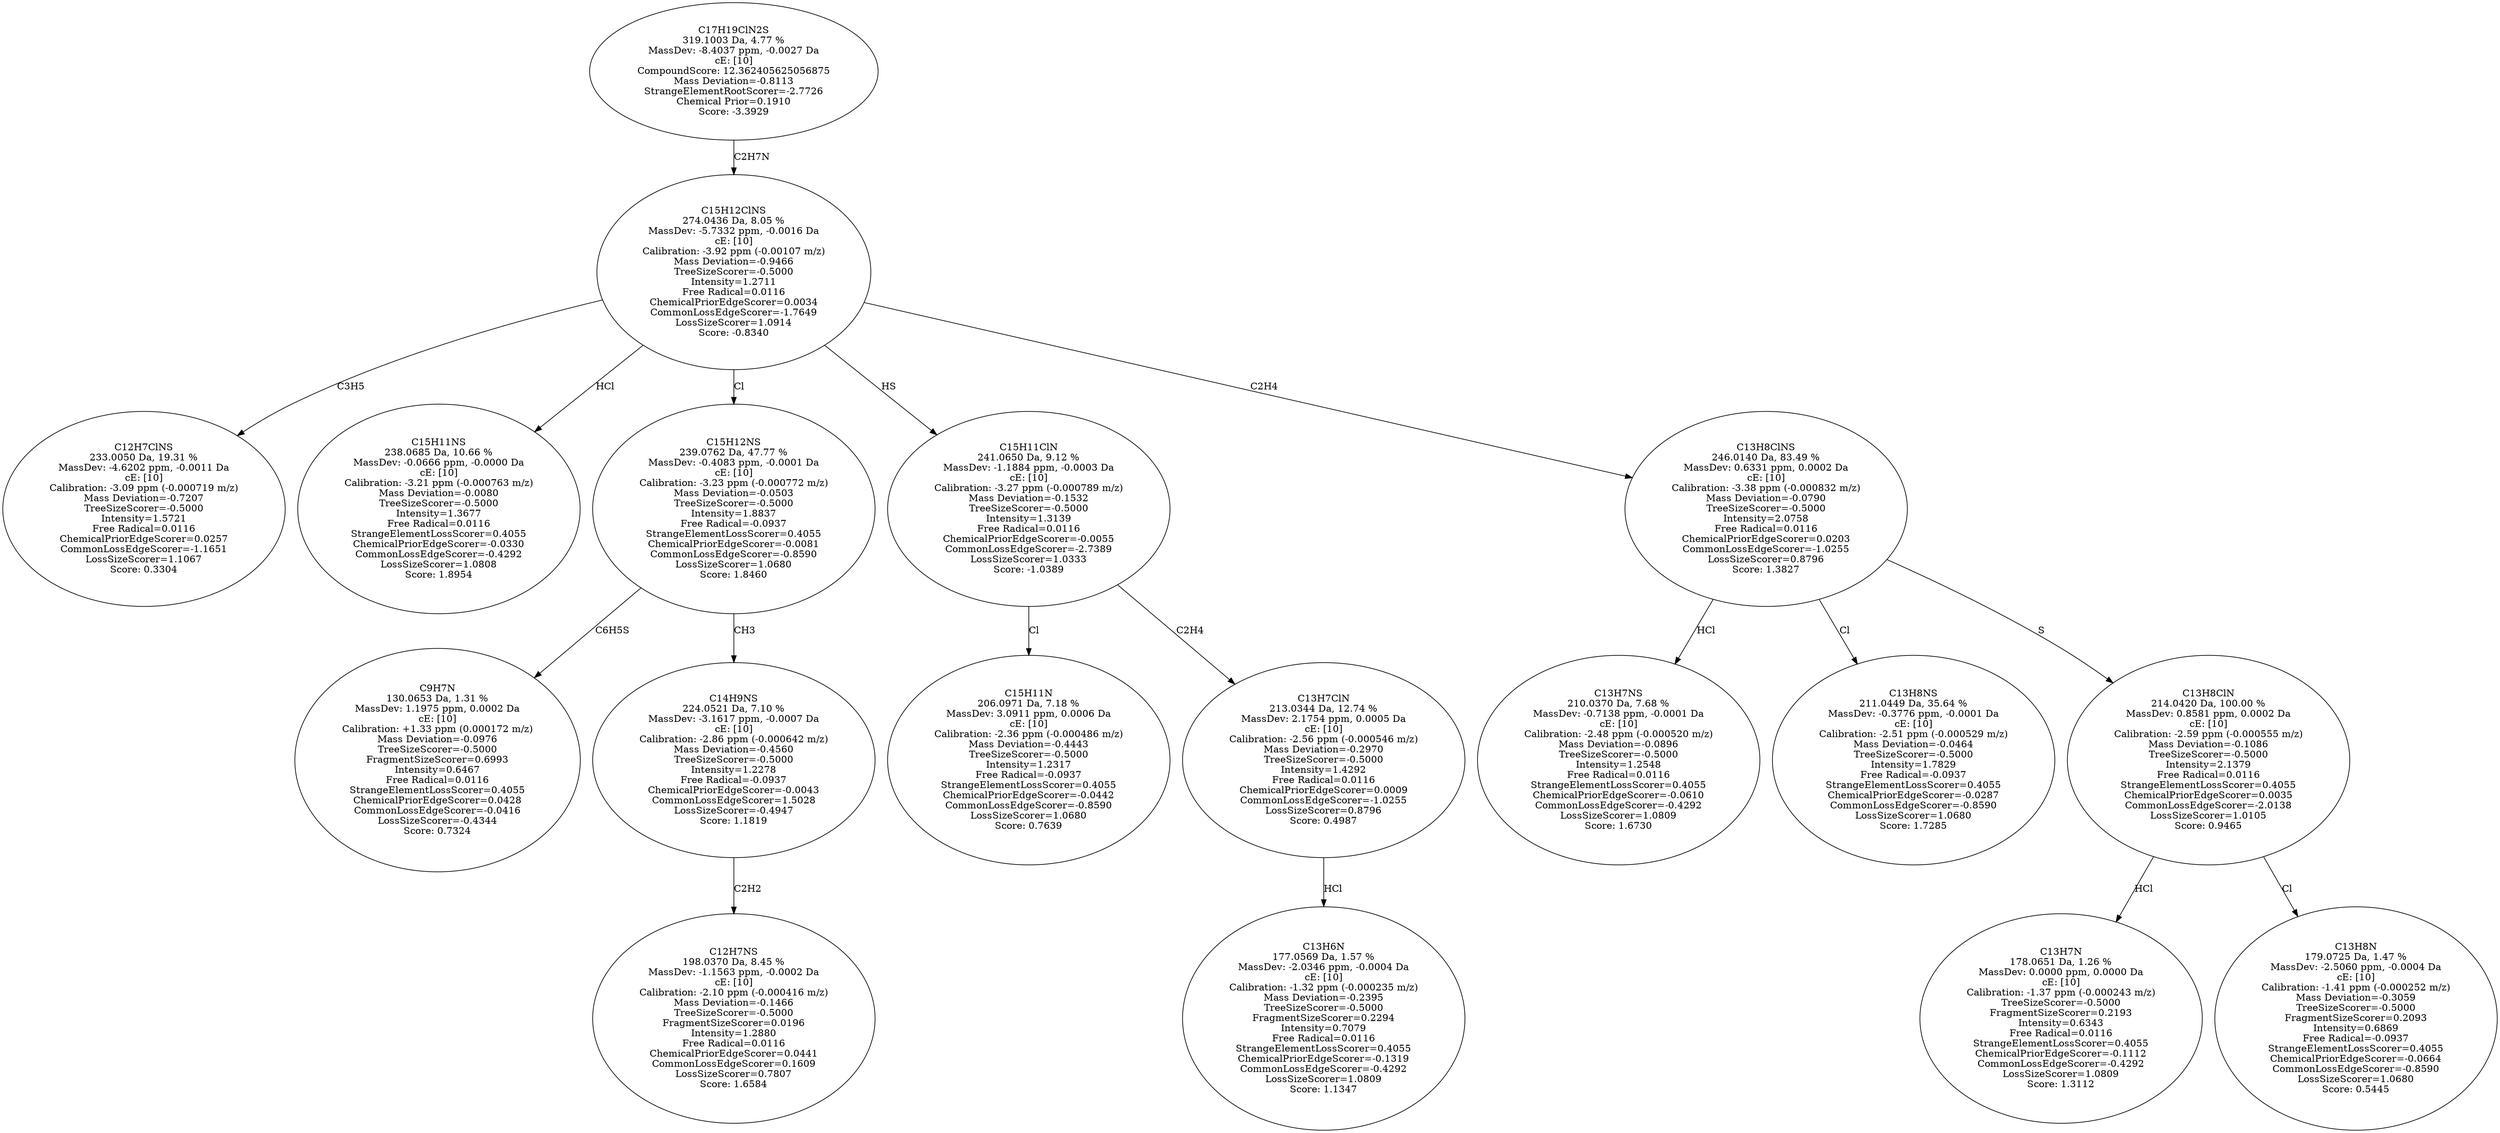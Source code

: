 strict digraph {
v1 [label="C12H7ClNS\n233.0050 Da, 19.31 %\nMassDev: -4.6202 ppm, -0.0011 Da\ncE: [10]\nCalibration: -3.09 ppm (-0.000719 m/z)\nMass Deviation=-0.7207\nTreeSizeScorer=-0.5000\nIntensity=1.5721\nFree Radical=0.0116\nChemicalPriorEdgeScorer=0.0257\nCommonLossEdgeScorer=-1.1651\nLossSizeScorer=1.1067\nScore: 0.3304"];
v2 [label="C15H11NS\n238.0685 Da, 10.66 %\nMassDev: -0.0666 ppm, -0.0000 Da\ncE: [10]\nCalibration: -3.21 ppm (-0.000763 m/z)\nMass Deviation=-0.0080\nTreeSizeScorer=-0.5000\nIntensity=1.3677\nFree Radical=0.0116\nStrangeElementLossScorer=0.4055\nChemicalPriorEdgeScorer=-0.0330\nCommonLossEdgeScorer=-0.4292\nLossSizeScorer=1.0808\nScore: 1.8954"];
v3 [label="C9H7N\n130.0653 Da, 1.31 %\nMassDev: 1.1975 ppm, 0.0002 Da\ncE: [10]\nCalibration: +1.33 ppm (0.000172 m/z)\nMass Deviation=-0.0976\nTreeSizeScorer=-0.5000\nFragmentSizeScorer=0.6993\nIntensity=0.6467\nFree Radical=0.0116\nStrangeElementLossScorer=0.4055\nChemicalPriorEdgeScorer=0.0428\nCommonLossEdgeScorer=-0.0416\nLossSizeScorer=-0.4344\nScore: 0.7324"];
v4 [label="C12H7NS\n198.0370 Da, 8.45 %\nMassDev: -1.1563 ppm, -0.0002 Da\ncE: [10]\nCalibration: -2.10 ppm (-0.000416 m/z)\nMass Deviation=-0.1466\nTreeSizeScorer=-0.5000\nFragmentSizeScorer=0.0196\nIntensity=1.2880\nFree Radical=0.0116\nChemicalPriorEdgeScorer=0.0441\nCommonLossEdgeScorer=0.1609\nLossSizeScorer=0.7807\nScore: 1.6584"];
v5 [label="C14H9NS\n224.0521 Da, 7.10 %\nMassDev: -3.1617 ppm, -0.0007 Da\ncE: [10]\nCalibration: -2.86 ppm (-0.000642 m/z)\nMass Deviation=-0.4560\nTreeSizeScorer=-0.5000\nIntensity=1.2278\nFree Radical=-0.0937\nChemicalPriorEdgeScorer=-0.0043\nCommonLossEdgeScorer=1.5028\nLossSizeScorer=-0.4947\nScore: 1.1819"];
v6 [label="C15H12NS\n239.0762 Da, 47.77 %\nMassDev: -0.4083 ppm, -0.0001 Da\ncE: [10]\nCalibration: -3.23 ppm (-0.000772 m/z)\nMass Deviation=-0.0503\nTreeSizeScorer=-0.5000\nIntensity=1.8837\nFree Radical=-0.0937\nStrangeElementLossScorer=0.4055\nChemicalPriorEdgeScorer=-0.0081\nCommonLossEdgeScorer=-0.8590\nLossSizeScorer=1.0680\nScore: 1.8460"];
v7 [label="C15H11N\n206.0971 Da, 7.18 %\nMassDev: 3.0911 ppm, 0.0006 Da\ncE: [10]\nCalibration: -2.36 ppm (-0.000486 m/z)\nMass Deviation=-0.4443\nTreeSizeScorer=-0.5000\nIntensity=1.2317\nFree Radical=-0.0937\nStrangeElementLossScorer=0.4055\nChemicalPriorEdgeScorer=-0.0442\nCommonLossEdgeScorer=-0.8590\nLossSizeScorer=1.0680\nScore: 0.7639"];
v8 [label="C13H6N\n177.0569 Da, 1.57 %\nMassDev: -2.0346 ppm, -0.0004 Da\ncE: [10]\nCalibration: -1.32 ppm (-0.000235 m/z)\nMass Deviation=-0.2395\nTreeSizeScorer=-0.5000\nFragmentSizeScorer=0.2294\nIntensity=0.7079\nFree Radical=0.0116\nStrangeElementLossScorer=0.4055\nChemicalPriorEdgeScorer=-0.1319\nCommonLossEdgeScorer=-0.4292\nLossSizeScorer=1.0809\nScore: 1.1347"];
v9 [label="C13H7ClN\n213.0344 Da, 12.74 %\nMassDev: 2.1754 ppm, 0.0005 Da\ncE: [10]\nCalibration: -2.56 ppm (-0.000546 m/z)\nMass Deviation=-0.2970\nTreeSizeScorer=-0.5000\nIntensity=1.4292\nFree Radical=0.0116\nChemicalPriorEdgeScorer=0.0009\nCommonLossEdgeScorer=-1.0255\nLossSizeScorer=0.8796\nScore: 0.4987"];
v10 [label="C15H11ClN\n241.0650 Da, 9.12 %\nMassDev: -1.1884 ppm, -0.0003 Da\ncE: [10]\nCalibration: -3.27 ppm (-0.000789 m/z)\nMass Deviation=-0.1532\nTreeSizeScorer=-0.5000\nIntensity=1.3139\nFree Radical=0.0116\nChemicalPriorEdgeScorer=-0.0055\nCommonLossEdgeScorer=-2.7389\nLossSizeScorer=1.0333\nScore: -1.0389"];
v11 [label="C13H7NS\n210.0370 Da, 7.68 %\nMassDev: -0.7138 ppm, -0.0001 Da\ncE: [10]\nCalibration: -2.48 ppm (-0.000520 m/z)\nMass Deviation=-0.0896\nTreeSizeScorer=-0.5000\nIntensity=1.2548\nFree Radical=0.0116\nStrangeElementLossScorer=0.4055\nChemicalPriorEdgeScorer=-0.0610\nCommonLossEdgeScorer=-0.4292\nLossSizeScorer=1.0809\nScore: 1.6730"];
v12 [label="C13H8NS\n211.0449 Da, 35.64 %\nMassDev: -0.3776 ppm, -0.0001 Da\ncE: [10]\nCalibration: -2.51 ppm (-0.000529 m/z)\nMass Deviation=-0.0464\nTreeSizeScorer=-0.5000\nIntensity=1.7829\nFree Radical=-0.0937\nStrangeElementLossScorer=0.4055\nChemicalPriorEdgeScorer=-0.0287\nCommonLossEdgeScorer=-0.8590\nLossSizeScorer=1.0680\nScore: 1.7285"];
v13 [label="C13H7N\n178.0651 Da, 1.26 %\nMassDev: 0.0000 ppm, 0.0000 Da\ncE: [10]\nCalibration: -1.37 ppm (-0.000243 m/z)\nTreeSizeScorer=-0.5000\nFragmentSizeScorer=0.2193\nIntensity=0.6343\nFree Radical=0.0116\nStrangeElementLossScorer=0.4055\nChemicalPriorEdgeScorer=-0.1112\nCommonLossEdgeScorer=-0.4292\nLossSizeScorer=1.0809\nScore: 1.3112"];
v14 [label="C13H8N\n179.0725 Da, 1.47 %\nMassDev: -2.5060 ppm, -0.0004 Da\ncE: [10]\nCalibration: -1.41 ppm (-0.000252 m/z)\nMass Deviation=-0.3059\nTreeSizeScorer=-0.5000\nFragmentSizeScorer=0.2093\nIntensity=0.6869\nFree Radical=-0.0937\nStrangeElementLossScorer=0.4055\nChemicalPriorEdgeScorer=-0.0664\nCommonLossEdgeScorer=-0.8590\nLossSizeScorer=1.0680\nScore: 0.5445"];
v15 [label="C13H8ClN\n214.0420 Da, 100.00 %\nMassDev: 0.8581 ppm, 0.0002 Da\ncE: [10]\nCalibration: -2.59 ppm (-0.000555 m/z)\nMass Deviation=-0.1086\nTreeSizeScorer=-0.5000\nIntensity=2.1379\nFree Radical=0.0116\nStrangeElementLossScorer=0.4055\nChemicalPriorEdgeScorer=0.0035\nCommonLossEdgeScorer=-2.0138\nLossSizeScorer=1.0105\nScore: 0.9465"];
v16 [label="C13H8ClNS\n246.0140 Da, 83.49 %\nMassDev: 0.6331 ppm, 0.0002 Da\ncE: [10]\nCalibration: -3.38 ppm (-0.000832 m/z)\nMass Deviation=-0.0790\nTreeSizeScorer=-0.5000\nIntensity=2.0758\nFree Radical=0.0116\nChemicalPriorEdgeScorer=0.0203\nCommonLossEdgeScorer=-1.0255\nLossSizeScorer=0.8796\nScore: 1.3827"];
v17 [label="C15H12ClNS\n274.0436 Da, 8.05 %\nMassDev: -5.7332 ppm, -0.0016 Da\ncE: [10]\nCalibration: -3.92 ppm (-0.00107 m/z)\nMass Deviation=-0.9466\nTreeSizeScorer=-0.5000\nIntensity=1.2711\nFree Radical=0.0116\nChemicalPriorEdgeScorer=0.0034\nCommonLossEdgeScorer=-1.7649\nLossSizeScorer=1.0914\nScore: -0.8340"];
v18 [label="C17H19ClN2S\n319.1003 Da, 4.77 %\nMassDev: -8.4037 ppm, -0.0027 Da\ncE: [10]\nCompoundScore: 12.362405625056875\nMass Deviation=-0.8113\nStrangeElementRootScorer=-2.7726\nChemical Prior=0.1910\nScore: -3.3929"];
v17 -> v1 [label="C3H5"];
v17 -> v2 [label="HCl"];
v6 -> v3 [label="C6H5S"];
v5 -> v4 [label="C2H2"];
v6 -> v5 [label="CH3"];
v17 -> v6 [label="Cl"];
v10 -> v7 [label="Cl"];
v9 -> v8 [label="HCl"];
v10 -> v9 [label="C2H4"];
v17 -> v10 [label="HS"];
v16 -> v11 [label="HCl"];
v16 -> v12 [label="Cl"];
v15 -> v13 [label="HCl"];
v15 -> v14 [label="Cl"];
v16 -> v15 [label="S"];
v17 -> v16 [label="C2H4"];
v18 -> v17 [label="C2H7N"];
}